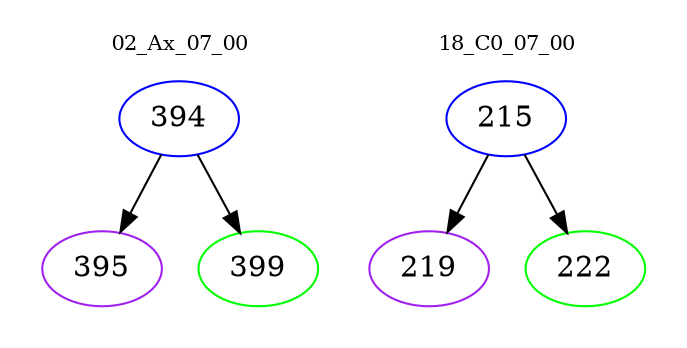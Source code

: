 digraph{
subgraph cluster_0 {
color = white
label = "02_Ax_07_00";
fontsize=10;
T0_394 [label="394", color="blue"]
T0_394 -> T0_395 [color="black"]
T0_395 [label="395", color="purple"]
T0_394 -> T0_399 [color="black"]
T0_399 [label="399", color="green"]
}
subgraph cluster_1 {
color = white
label = "18_C0_07_00";
fontsize=10;
T1_215 [label="215", color="blue"]
T1_215 -> T1_219 [color="black"]
T1_219 [label="219", color="purple"]
T1_215 -> T1_222 [color="black"]
T1_222 [label="222", color="green"]
}
}
